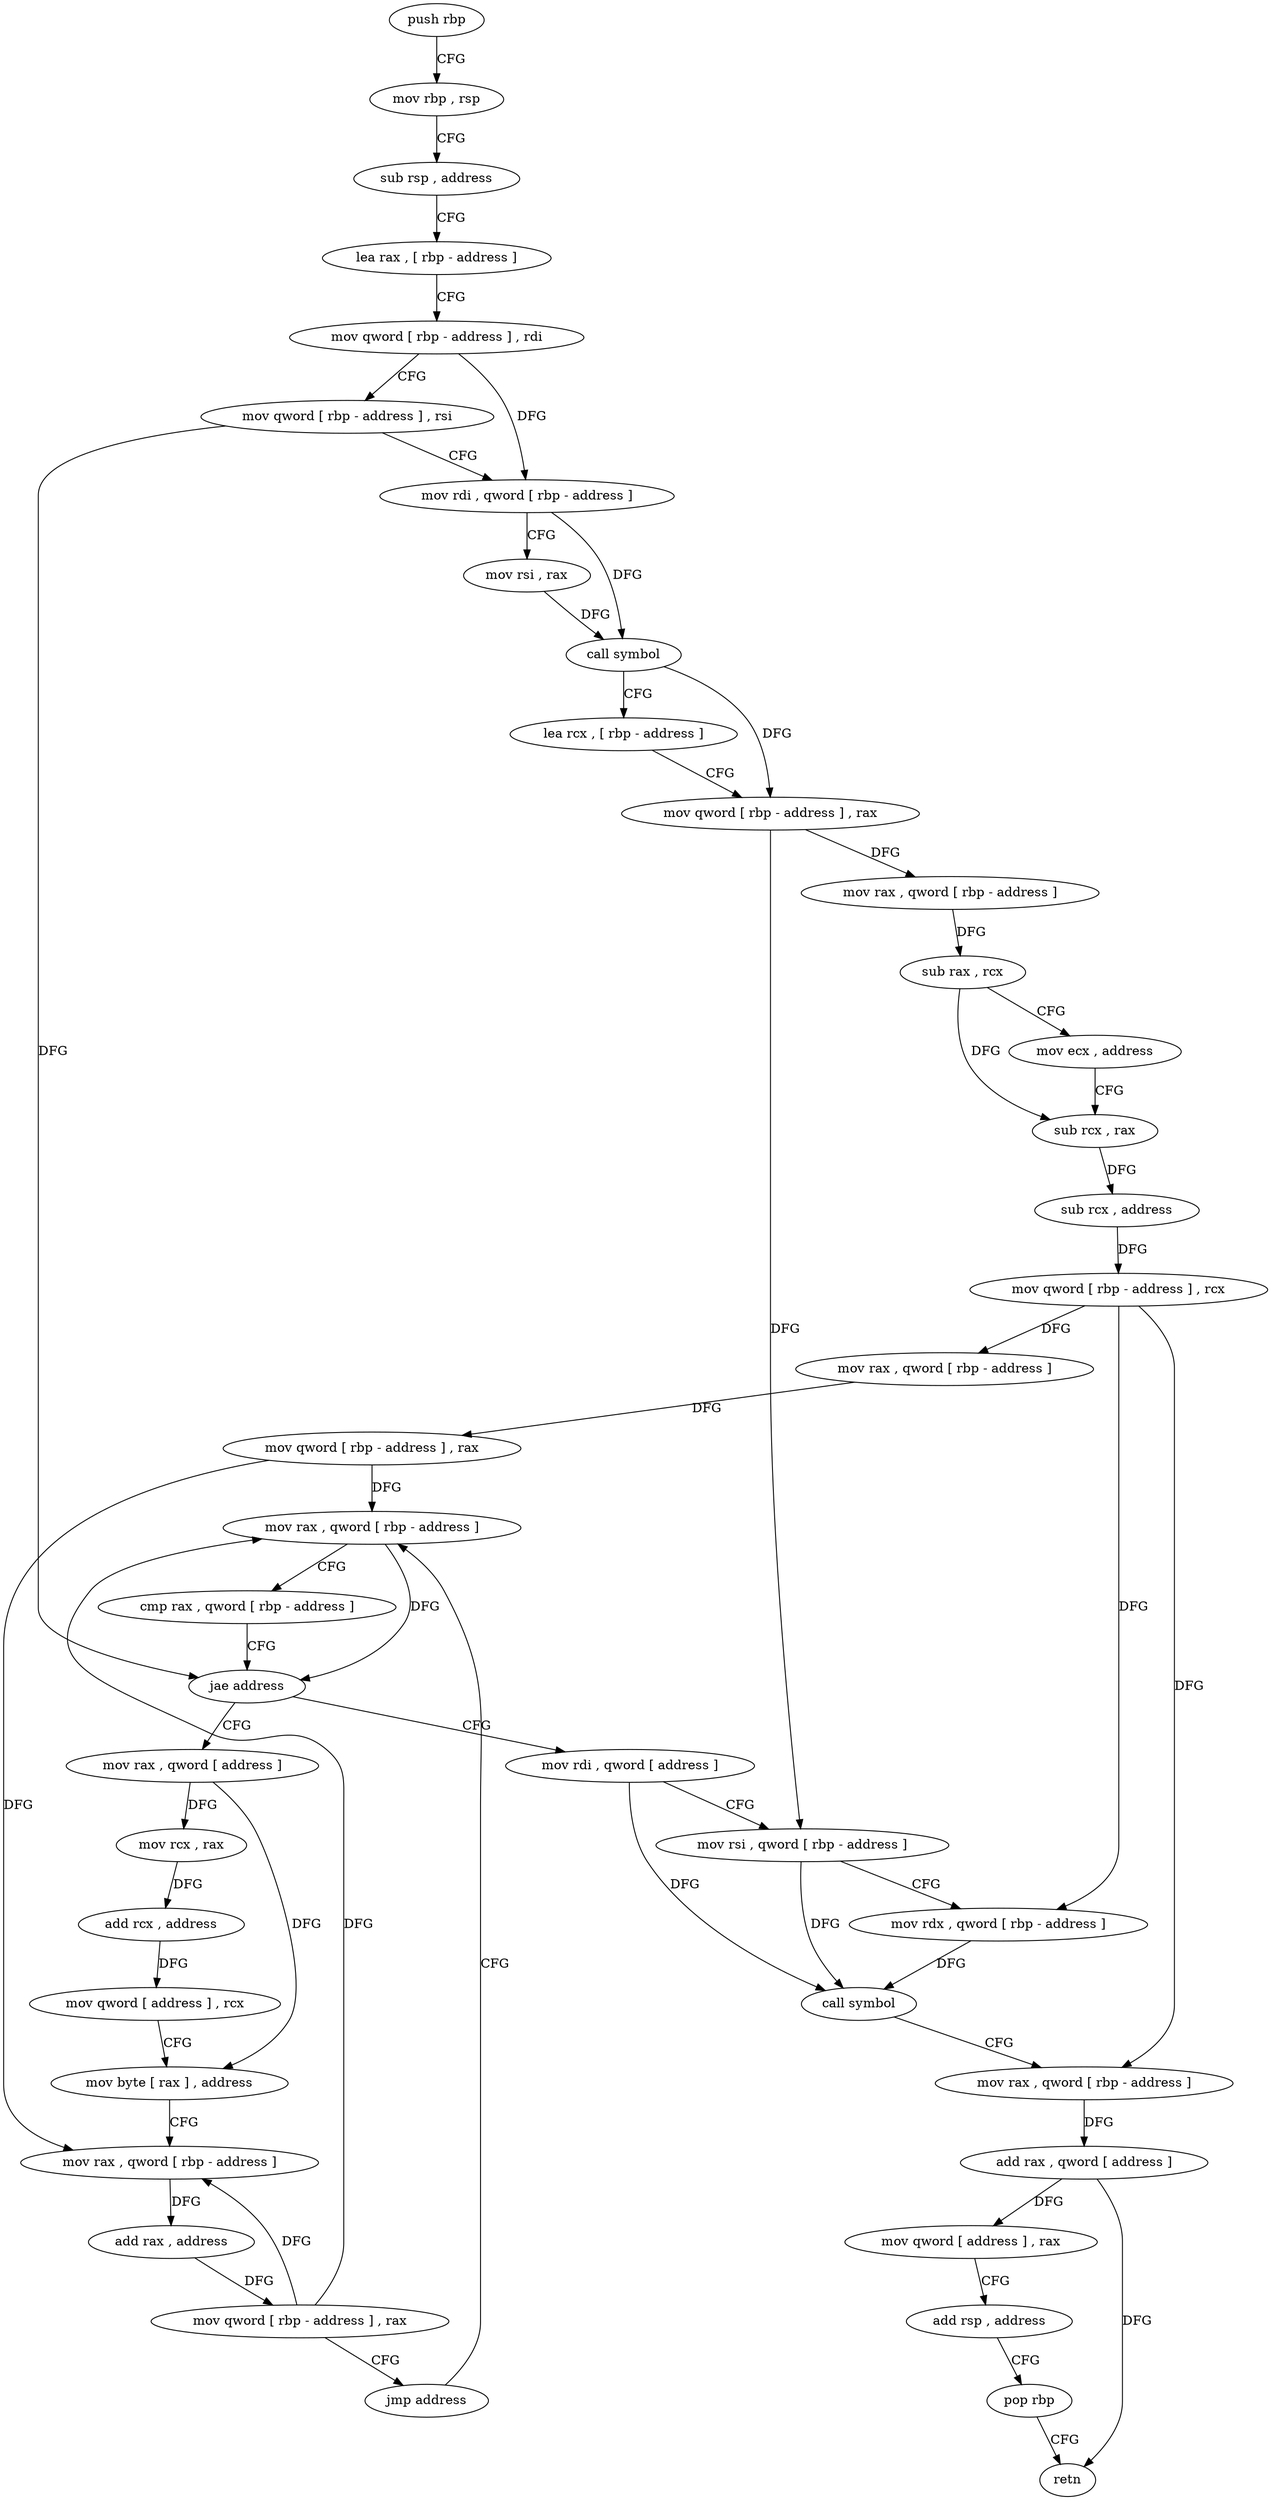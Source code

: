 digraph "func" {
"4207472" [label = "push rbp" ]
"4207473" [label = "mov rbp , rsp" ]
"4207476" [label = "sub rsp , address" ]
"4207480" [label = "lea rax , [ rbp - address ]" ]
"4207484" [label = "mov qword [ rbp - address ] , rdi" ]
"4207488" [label = "mov qword [ rbp - address ] , rsi" ]
"4207492" [label = "mov rdi , qword [ rbp - address ]" ]
"4207496" [label = "mov rsi , rax" ]
"4207499" [label = "call symbol" ]
"4207504" [label = "lea rcx , [ rbp - address ]" ]
"4207508" [label = "mov qword [ rbp - address ] , rax" ]
"4207512" [label = "mov rax , qword [ rbp - address ]" ]
"4207516" [label = "sub rax , rcx" ]
"4207519" [label = "mov ecx , address" ]
"4207524" [label = "sub rcx , rax" ]
"4207527" [label = "sub rcx , address" ]
"4207534" [label = "mov qword [ rbp - address ] , rcx" ]
"4207538" [label = "mov rax , qword [ rbp - address ]" ]
"4207542" [label = "mov qword [ rbp - address ] , rax" ]
"4207546" [label = "mov rax , qword [ rbp - address ]" ]
"4207608" [label = "mov rdi , qword [ address ]" ]
"4207616" [label = "mov rsi , qword [ rbp - address ]" ]
"4207620" [label = "mov rdx , qword [ rbp - address ]" ]
"4207624" [label = "call symbol" ]
"4207629" [label = "mov rax , qword [ rbp - address ]" ]
"4207633" [label = "add rax , qword [ address ]" ]
"4207641" [label = "mov qword [ address ] , rax" ]
"4207649" [label = "add rsp , address" ]
"4207653" [label = "pop rbp" ]
"4207654" [label = "retn" ]
"4207560" [label = "mov rax , qword [ address ]" ]
"4207568" [label = "mov rcx , rax" ]
"4207571" [label = "add rcx , address" ]
"4207578" [label = "mov qword [ address ] , rcx" ]
"4207586" [label = "mov byte [ rax ] , address" ]
"4207589" [label = "mov rax , qword [ rbp - address ]" ]
"4207593" [label = "add rax , address" ]
"4207599" [label = "mov qword [ rbp - address ] , rax" ]
"4207603" [label = "jmp address" ]
"4207550" [label = "cmp rax , qword [ rbp - address ]" ]
"4207554" [label = "jae address" ]
"4207472" -> "4207473" [ label = "CFG" ]
"4207473" -> "4207476" [ label = "CFG" ]
"4207476" -> "4207480" [ label = "CFG" ]
"4207480" -> "4207484" [ label = "CFG" ]
"4207484" -> "4207488" [ label = "CFG" ]
"4207484" -> "4207492" [ label = "DFG" ]
"4207488" -> "4207492" [ label = "CFG" ]
"4207488" -> "4207554" [ label = "DFG" ]
"4207492" -> "4207496" [ label = "CFG" ]
"4207492" -> "4207499" [ label = "DFG" ]
"4207496" -> "4207499" [ label = "DFG" ]
"4207499" -> "4207504" [ label = "CFG" ]
"4207499" -> "4207508" [ label = "DFG" ]
"4207504" -> "4207508" [ label = "CFG" ]
"4207508" -> "4207512" [ label = "DFG" ]
"4207508" -> "4207616" [ label = "DFG" ]
"4207512" -> "4207516" [ label = "DFG" ]
"4207516" -> "4207519" [ label = "CFG" ]
"4207516" -> "4207524" [ label = "DFG" ]
"4207519" -> "4207524" [ label = "CFG" ]
"4207524" -> "4207527" [ label = "DFG" ]
"4207527" -> "4207534" [ label = "DFG" ]
"4207534" -> "4207538" [ label = "DFG" ]
"4207534" -> "4207620" [ label = "DFG" ]
"4207534" -> "4207629" [ label = "DFG" ]
"4207538" -> "4207542" [ label = "DFG" ]
"4207542" -> "4207546" [ label = "DFG" ]
"4207542" -> "4207589" [ label = "DFG" ]
"4207546" -> "4207550" [ label = "CFG" ]
"4207546" -> "4207554" [ label = "DFG" ]
"4207608" -> "4207616" [ label = "CFG" ]
"4207608" -> "4207624" [ label = "DFG" ]
"4207616" -> "4207620" [ label = "CFG" ]
"4207616" -> "4207624" [ label = "DFG" ]
"4207620" -> "4207624" [ label = "DFG" ]
"4207624" -> "4207629" [ label = "CFG" ]
"4207629" -> "4207633" [ label = "DFG" ]
"4207633" -> "4207641" [ label = "DFG" ]
"4207633" -> "4207654" [ label = "DFG" ]
"4207641" -> "4207649" [ label = "CFG" ]
"4207649" -> "4207653" [ label = "CFG" ]
"4207653" -> "4207654" [ label = "CFG" ]
"4207560" -> "4207568" [ label = "DFG" ]
"4207560" -> "4207586" [ label = "DFG" ]
"4207568" -> "4207571" [ label = "DFG" ]
"4207571" -> "4207578" [ label = "DFG" ]
"4207578" -> "4207586" [ label = "CFG" ]
"4207586" -> "4207589" [ label = "CFG" ]
"4207589" -> "4207593" [ label = "DFG" ]
"4207593" -> "4207599" [ label = "DFG" ]
"4207599" -> "4207603" [ label = "CFG" ]
"4207599" -> "4207546" [ label = "DFG" ]
"4207599" -> "4207589" [ label = "DFG" ]
"4207603" -> "4207546" [ label = "CFG" ]
"4207550" -> "4207554" [ label = "CFG" ]
"4207554" -> "4207608" [ label = "CFG" ]
"4207554" -> "4207560" [ label = "CFG" ]
}
